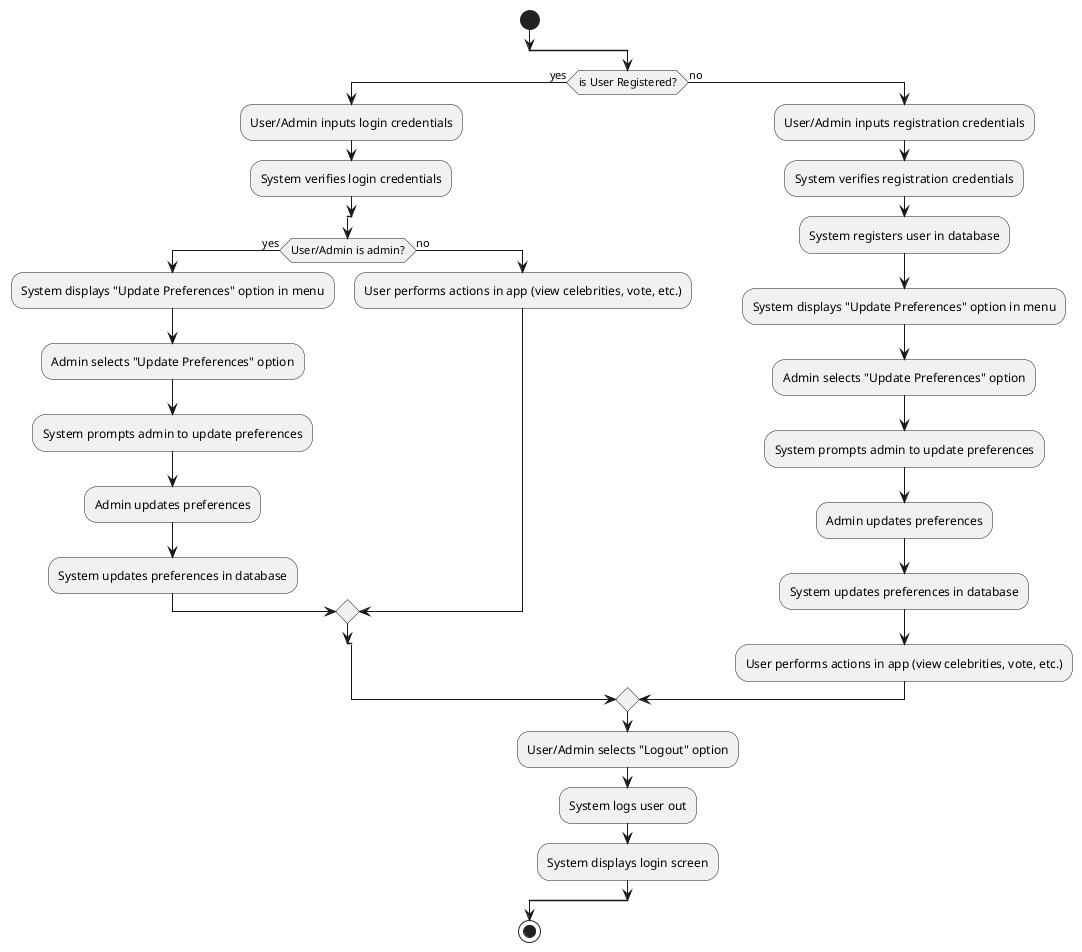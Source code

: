 @startuml
'https://plantuml.com/activity-diagram-beta

start
split
  if (is User Registered?) then (yes)
    :User/Admin inputs login credentials;
    :System verifies login credentials;
    split
      if (User/Admin is admin?) then (yes)
        :System displays "Update Preferences" option in menu;
        :Admin selects "Update Preferences" option;
        :System prompts admin to update preferences;
        :Admin updates preferences;
        :System updates preferences in database;
      else (no)
        :User performs actions in app (view celebrities, vote, etc.);
      endif
    endsplit
    else (no)
        :User/Admin inputs registration credentials;
        :System verifies registration credentials;
        :System registers user in database;
        :System displays "Update Preferences" option in menu;
        :Admin selects "Update Preferences" option;
        :System prompts admin to update preferences;
        :Admin updates preferences;
        :System updates preferences in database;
        :User performs actions in app (view celebrities, vote, etc.);
    endif
    ' then the user return to the user menu
    :User/Admin selects "Logout" option;
    :System logs user out;
    :System displays login screen;
end split

stop

@enduml
